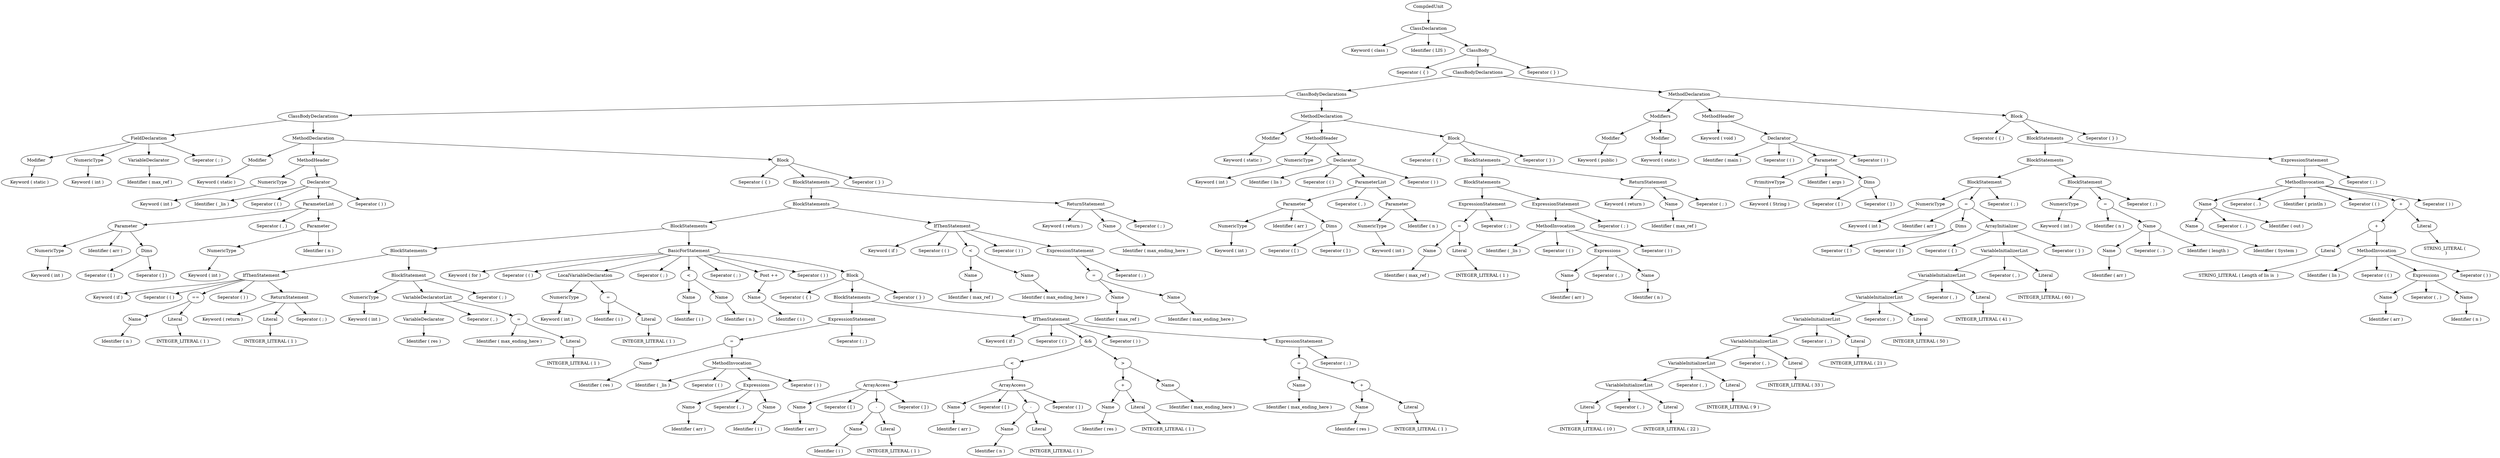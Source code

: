 digraph G{
node[ordering=out]
n1a[label="Keyword ( static )"]
n1[label="Modifier"]
n1->n1a
n2a[label="Keyword ( int )"]
n2[label="NumericType"]
n2->n2a
n3a[label="Identifier ( max_ref )"]
n3[label="VariableDeclarator"]
n3->n3a
n4d[label="Seperator ( ; )"]
n4[label="FieldDeclaration"]
n4->n1
n4->n2
n4->n3
n4->n4d
n5a[label="Keyword ( static )"]
n5[label="Modifier"]
n5->n5a
n6a[label="Keyword ( int )"]
n6[label="NumericType"]
n6->n6a
n7a[label="Keyword ( int )"]
n7[label="NumericType"]
n7->n7a
n8a[label="Seperator ( [ )"]
n8b[label="Seperator ( ] )"]
n8[label="Dims"]
n8->n8a
n8->n8b
n9b[label="Identifier ( arr )"]
n9[label="Parameter"]
n9->n7
n9->n9b
n9->n8
n10a[label="Keyword ( int )"]
n10[label="NumericType"]
n10->n10a
n11b[label="Identifier ( n )"]
n11[label="Parameter"]
n11->n10
n11->n11b
n12b[label="Seperator ( , )"]
n12[label="ParameterList"]
n12->n9
n12->n12b
n12->n11
n13a[label="Identifier ( _lis )"]
n13b[label="Seperator ( ( )"]
n13d[label="Seperator ( ) )"]
n13[label="Declarator"]
n13->n13a
n13->n13b
n13->n12
n13->n13d
n14[label="MethodHeader"]
n14->n6
n14->n13
n15a[label="Identifier ( n )"]
n15[label="Name"]
n15->n15a
n16a[label="INTEGER_LITERAL ( 1 )"]
n16[label="Literal"]
n16->n16a
n17[label="=="]
n17->n15
n17->n16
n18a[label="INTEGER_LITERAL ( 1 )"]
n18[label="Literal"]
n18->n18a
n19a[label="Keyword ( return )"]
n19c[label="Seperator ( ; )"]
n19[label="ReturnStatement"]
n19->n19a
n19->n18
n19->n19c
n20a[label="Keyword ( if )"]
n20b[label="Seperator ( ( )"]
n20d[label="Seperator ( ) )"]
n20[label="IfThenStatement"]
n20->n20a
n20->n20b
n20->n17
n20->n20d
n20->n19
n21a[label="Keyword ( int )"]
n21[label="NumericType"]
n21->n21a
n22a[label="Identifier ( res )"]
n22[label="VariableDeclarator"]
n22->n22a
n23a[label="INTEGER_LITERAL ( 1 )"]
n23[label="Literal"]
n23->n23a
n24a[label="Identifier ( max_ending_here )"]
n24[label="="]
n24->n24a
n24->n23
n25b[label="Seperator ( , )"]
n25[label="VariableDeclaratorList"]
n25->n22
n25->n25b
n25->n24
n26c[label="Seperator ( ; )"]
n26[label="BlockStatement"]
n26->n21
n26->n25
n26->n26c
n27[label="BlockStatements"]
n27->n20
n27->n26
n28a[label="Keyword ( int )"]
n28[label="NumericType"]
n28->n28a
n29a[label="INTEGER_LITERAL ( 1 )"]
n29[label="Literal"]
n29->n29a
n30a[label="Identifier ( i )"]
n30[label="="]
n30->n30a
n30->n29
n31[label="LocalVariableDeclaration"]
n31->n28
n31->n30
n32a[label="Identifier ( i )"]
n32[label="Name"]
n32->n32a
n33a[label="Identifier ( n )"]
n33[label="Name"]
n33->n33a
n34[label="<"]
n34->n32
n34->n33
n35a[label="Identifier ( i )"]
n35[label="Name"]
n35->n35a
n36[label="Post ++"]
n36->n35
n37a[label="Identifier ( res )"]
n37[label="Name"]
n37->n37a
n38a[label="Identifier ( arr )"]
n38[label="Name"]
n38->n38a
n39a[label="Identifier ( i )"]
n39[label="Name"]
n39->n39a
n40b[label="Seperator ( , )"]
n40[label="Expressions"]
n40->n38
n40->n40b
n40->n39
n41a[label="Identifier ( _lis )"]
n41b[label="Seperator ( ( )"]
n41d[label="Seperator ( ) )"]
n41[label="MethodInvocation"]
n41->n41a
n41->n41b
n41->n40
n41->n41d
n42[label="="]
n42->n37
n42->n41
n43b[label="Seperator ( ; )"]
n43[label="ExpressionStatement"]
n43->n42
n43->n43b
n44a[label="Identifier ( arr )"]
n44[label="Name"]
n44->n44a
n45a[label="Identifier ( i )"]
n45[label="Name"]
n45->n45a
n46a[label="INTEGER_LITERAL ( 1 )"]
n46[label="Literal"]
n46->n46a
n47[label="-"]
n47->n45
n47->n46
n48b[label="Seperator ( [ )"]
n48d[label="Seperator ( ] )"]
n48[label="ArrayAccess"]
n48->n44
n48->n48b
n48->n47
n48->n48d
n49a[label="Identifier ( arr )"]
n49[label="Name"]
n49->n49a
n50a[label="Identifier ( n )"]
n50[label="Name"]
n50->n50a
n51a[label="INTEGER_LITERAL ( 1 )"]
n51[label="Literal"]
n51->n51a
n52[label="-"]
n52->n50
n52->n51
n53b[label="Seperator ( [ )"]
n53d[label="Seperator ( ] )"]
n53[label="ArrayAccess"]
n53->n49
n53->n53b
n53->n52
n53->n53d
n54[label="<"]
n54->n48
n54->n53
n55a[label="Identifier ( res )"]
n55[label="Name"]
n55->n55a
n56a[label="INTEGER_LITERAL ( 1 )"]
n56[label="Literal"]
n56->n56a
n57[label="+"]
n57->n55
n57->n56
n58a[label="Identifier ( max_ending_here )"]
n58[label="Name"]
n58->n58a
n59[label=">"]
n59->n57
n59->n58
n60[label="&&"]
n60->n54
n60->n59
n61a[label="Identifier ( max_ending_here )"]
n61[label="Name"]
n61->n61a
n62a[label="Identifier ( res )"]
n62[label="Name"]
n62->n62a
n63a[label="INTEGER_LITERAL ( 1 )"]
n63[label="Literal"]
n63->n63a
n64[label="+"]
n64->n62
n64->n63
n65[label="="]
n65->n61
n65->n64
n66b[label="Seperator ( ; )"]
n66[label="ExpressionStatement"]
n66->n65
n66->n66b
n67a[label="Keyword ( if )"]
n67b[label="Seperator ( ( )"]
n67d[label="Seperator ( ) )"]
n67[label="IfThenStatement"]
n67->n67a
n67->n67b
n67->n60
n67->n67d
n67->n66
n68[label="BlockStatements"]
n68->n43
n68->n67
n69a[label="Seperator ( { )"]
n69c[label="Seperator ( } )"]
n69[label="Block"]
n69->n69a
n69->n68
n69->n69c
n70a[label="Keyword ( for )"]
n70b[label="Seperator ( ( )"]
n70d[label="Seperator ( ; )"]
n70f[label="Seperator ( ; )"]
n70h[label="Seperator ( ) )"]
n70[label="BasicForStatement"]
n70->n70a
n70->n70b
n70->n31
n70->n70d
n70->n34
n70->n70f
n70->n36
n70->n70h
n70->n69
n71[label="BlockStatements"]
n71->n27
n71->n70
n72a[label="Identifier ( max_ref )"]
n72[label="Name"]
n72->n72a
n73a[label="Identifier ( max_ending_here )"]
n73[label="Name"]
n73->n73a
n74[label="<"]
n74->n72
n74->n73
n75a[label="Identifier ( max_ref )"]
n75[label="Name"]
n75->n75a
n76a[label="Identifier ( max_ending_here )"]
n76[label="Name"]
n76->n76a
n77[label="="]
n77->n75
n77->n76
n78b[label="Seperator ( ; )"]
n78[label="ExpressionStatement"]
n78->n77
n78->n78b
n79a[label="Keyword ( if )"]
n79b[label="Seperator ( ( )"]
n79d[label="Seperator ( ) )"]
n79[label="IfThenStatement"]
n79->n79a
n79->n79b
n79->n74
n79->n79d
n79->n78
n80[label="BlockStatements"]
n80->n71
n80->n79
n81a[label="Identifier ( max_ending_here )"]
n81[label="Name"]
n81->n81a
n82a[label="Keyword ( return )"]
n82c[label="Seperator ( ; )"]
n82[label="ReturnStatement"]
n82->n82a
n82->n81
n82->n82c
n83[label="BlockStatements"]
n83->n80
n83->n82
n84a[label="Seperator ( { )"]
n84c[label="Seperator ( } )"]
n84[label="Block"]
n84->n84a
n84->n83
n84->n84c
n85[label="MethodDeclaration"]
n85->n5
n85->n14
n85->n84
n86[label="ClassBodyDeclarations"]
n86->n4
n86->n85
n87a[label="Keyword ( static )"]
n87[label="Modifier"]
n87->n87a
n88a[label="Keyword ( int )"]
n88[label="NumericType"]
n88->n88a
n89a[label="Keyword ( int )"]
n89[label="NumericType"]
n89->n89a
n90a[label="Seperator ( [ )"]
n90b[label="Seperator ( ] )"]
n90[label="Dims"]
n90->n90a
n90->n90b
n91b[label="Identifier ( arr )"]
n91[label="Parameter"]
n91->n89
n91->n91b
n91->n90
n92a[label="Keyword ( int )"]
n92[label="NumericType"]
n92->n92a
n93b[label="Identifier ( n )"]
n93[label="Parameter"]
n93->n92
n93->n93b
n94b[label="Seperator ( , )"]
n94[label="ParameterList"]
n94->n91
n94->n94b
n94->n93
n95a[label="Identifier ( lis )"]
n95b[label="Seperator ( ( )"]
n95d[label="Seperator ( ) )"]
n95[label="Declarator"]
n95->n95a
n95->n95b
n95->n94
n95->n95d
n96[label="MethodHeader"]
n96->n88
n96->n95
n97a[label="Identifier ( max_ref )"]
n97[label="Name"]
n97->n97a
n98a[label="INTEGER_LITERAL ( 1 )"]
n98[label="Literal"]
n98->n98a
n99[label="="]
n99->n97
n99->n98
n100b[label="Seperator ( ; )"]
n100[label="ExpressionStatement"]
n100->n99
n100->n100b
n101a[label="Identifier ( arr )"]
n101[label="Name"]
n101->n101a
n102a[label="Identifier ( n )"]
n102[label="Name"]
n102->n102a
n103b[label="Seperator ( , )"]
n103[label="Expressions"]
n103->n101
n103->n103b
n103->n102
n104a[label="Identifier ( _lis )"]
n104b[label="Seperator ( ( )"]
n104d[label="Seperator ( ) )"]
n104[label="MethodInvocation"]
n104->n104a
n104->n104b
n104->n103
n104->n104d
n105b[label="Seperator ( ; )"]
n105[label="ExpressionStatement"]
n105->n104
n105->n105b
n106[label="BlockStatements"]
n106->n100
n106->n105
n107a[label="Identifier ( max_ref )"]
n107[label="Name"]
n107->n107a
n108a[label="Keyword ( return )"]
n108c[label="Seperator ( ; )"]
n108[label="ReturnStatement"]
n108->n108a
n108->n107
n108->n108c
n109[label="BlockStatements"]
n109->n106
n109->n108
n110a[label="Seperator ( { )"]
n110c[label="Seperator ( } )"]
n110[label="Block"]
n110->n110a
n110->n109
n110->n110c
n111[label="MethodDeclaration"]
n111->n87
n111->n96
n111->n110
n112[label="ClassBodyDeclarations"]
n112->n86
n112->n111
n113a[label="Keyword ( public )"]
n113[label="Modifier"]
n113->n113a
n114a[label="Keyword ( static )"]
n114[label="Modifier"]
n114->n114a
n115[label="Modifiers"]
n115->n113
n115->n114
n116a[label="Keyword ( String )"]
n116[label="PrimitiveType"]
n116->n116a
n117a[label="Seperator ( [ )"]
n117b[label="Seperator ( ] )"]
n117[label="Dims"]
n117->n117a
n117->n117b
n118b[label="Identifier ( args )"]
n118[label="Parameter"]
n118->n116
n118->n118b
n118->n117
n119a[label="Identifier ( main )"]
n119b[label="Seperator ( ( )"]
n119d[label="Seperator ( ) )"]
n119[label="Declarator"]
n119->n119a
n119->n119b
n119->n118
n119->n119d
n120a[label="Keyword ( void )"]
n120[label="MethodHeader"]
n120->n120a
n120->n119
n121a[label="Keyword ( int )"]
n121[label="NumericType"]
n121->n121a
n122a[label="Seperator ( [ )"]
n122b[label="Seperator ( ] )"]
n122[label="Dims"]
n122->n122a
n122->n122b
n123a[label="INTEGER_LITERAL ( 10 )"]
n123[label="Literal"]
n123->n123a
n124a[label="INTEGER_LITERAL ( 22 )"]
n124[label="Literal"]
n124->n124a
n125b[label="Seperator ( , )"]
n125[label="VariableInitializerList"]
n125->n123
n125->n125b
n125->n124
n126a[label="INTEGER_LITERAL ( 9 )"]
n126[label="Literal"]
n126->n126a
n127b[label="Seperator ( , )"]
n127[label="VariableInitializerList"]
n127->n125
n127->n127b
n127->n126
n128a[label="INTEGER_LITERAL ( 33 )"]
n128[label="Literal"]
n128->n128a
n129b[label="Seperator ( , )"]
n129[label="VariableInitializerList"]
n129->n127
n129->n129b
n129->n128
n130a[label="INTEGER_LITERAL ( 21 )"]
n130[label="Literal"]
n130->n130a
n131b[label="Seperator ( , )"]
n131[label="VariableInitializerList"]
n131->n129
n131->n131b
n131->n130
n132a[label="INTEGER_LITERAL ( 50 )"]
n132[label="Literal"]
n132->n132a
n133b[label="Seperator ( , )"]
n133[label="VariableInitializerList"]
n133->n131
n133->n133b
n133->n132
n134a[label="INTEGER_LITERAL ( 41 )"]
n134[label="Literal"]
n134->n134a
n135b[label="Seperator ( , )"]
n135[label="VariableInitializerList"]
n135->n133
n135->n135b
n135->n134
n136a[label="INTEGER_LITERAL ( 60 )"]
n136[label="Literal"]
n136->n136a
n137b[label="Seperator ( , )"]
n137[label="VariableInitializerList"]
n137->n135
n137->n137b
n137->n136
n138a[label="Seperator ( { )"]
n138c[label="Seperator ( } )"]
n138[label="ArrayInitializer"]
n138->n138a
n138->n137
n138->n138c
n139a[label="Identifier ( arr )"]
n139[label="="]
n139->n139a
n139->n122
n139->n138
n140c[label="Seperator ( ; )"]
n140[label="BlockStatement"]
n140->n121
n140->n139
n140->n140c
n141a[label="Keyword ( int )"]
n141[label="NumericType"]
n141->n141a
n142a[label="Identifier ( arr )"]
n142[label="Name"]
n142->n142a
n143b[label="Seperator ( . )"]
n143c[label="Identifier ( length )"]
n143[label="Name"]
n143->n142
n143->n143b
n143->n143c
n144a[label="Identifier ( n )"]
n144[label="="]
n144->n144a
n144->n143
n145c[label="Seperator ( ; )"]
n145[label="BlockStatement"]
n145->n141
n145->n144
n145->n145c
n146[label="BlockStatements"]
n146->n140
n146->n145
n147a[label="Identifier ( System )"]
n147[label="Name"]
n147->n147a
n148b[label="Seperator ( . )"]
n148c[label="Identifier ( out )"]
n148[label="Name"]
n148->n147
n148->n148b
n148->n148c
n149a[label="STRING_LITERAL ( Length of lis is  )"]
n149[label="Literal"]
n149->n149a
n150a[label="Identifier ( arr )"]
n150[label="Name"]
n150->n150a
n151a[label="Identifier ( n )"]
n151[label="Name"]
n151->n151a
n152b[label="Seperator ( , )"]
n152[label="Expressions"]
n152->n150
n152->n152b
n152->n151
n153a[label="Identifier ( lis )"]
n153b[label="Seperator ( ( )"]
n153d[label="Seperator ( ) )"]
n153[label="MethodInvocation"]
n153->n153a
n153->n153b
n153->n152
n153->n153d
n154[label="+"]
n154->n149
n154->n153
n155a[label="STRING_LITERAL ( \n )"]
n155[label="Literal"]
n155->n155a
n156[label="+"]
n156->n154
n156->n155
n157b[label="Seperator ( . )"]
n157c[label="Identifier ( println )"]
n157d[label="Seperator ( ( )"]
n157f[label="Seperator ( ) )"]
n157[label="MethodInvocation"]
n157->n148
n157->n157b
n157->n157c
n157->n157d
n157->n156
n157->n157f
n158b[label="Seperator ( ; )"]
n158[label="ExpressionStatement"]
n158->n157
n158->n158b
n159[label="BlockStatements"]
n159->n146
n159->n158
n160a[label="Seperator ( { )"]
n160c[label="Seperator ( } )"]
n160[label="Block"]
n160->n160a
n160->n159
n160->n160c
n161[label="MethodDeclaration"]
n161->n115
n161->n120
n161->n160
n162[label="ClassBodyDeclarations"]
n162->n112
n162->n161
n163a[label="Seperator ( { )"]
n163c[label="Seperator ( } )"]
n163[label="ClassBody"]
n163->n163a
n163->n162
n163->n163c
n164a[label="Keyword ( class )"]
n164b[label="Identifier ( LIS )"]
n164[label="ClassDeclaration"]
n164->n164a
n164->n164b
n164->n163
n165[label="CompiledUnit"]
n165->n164
}
